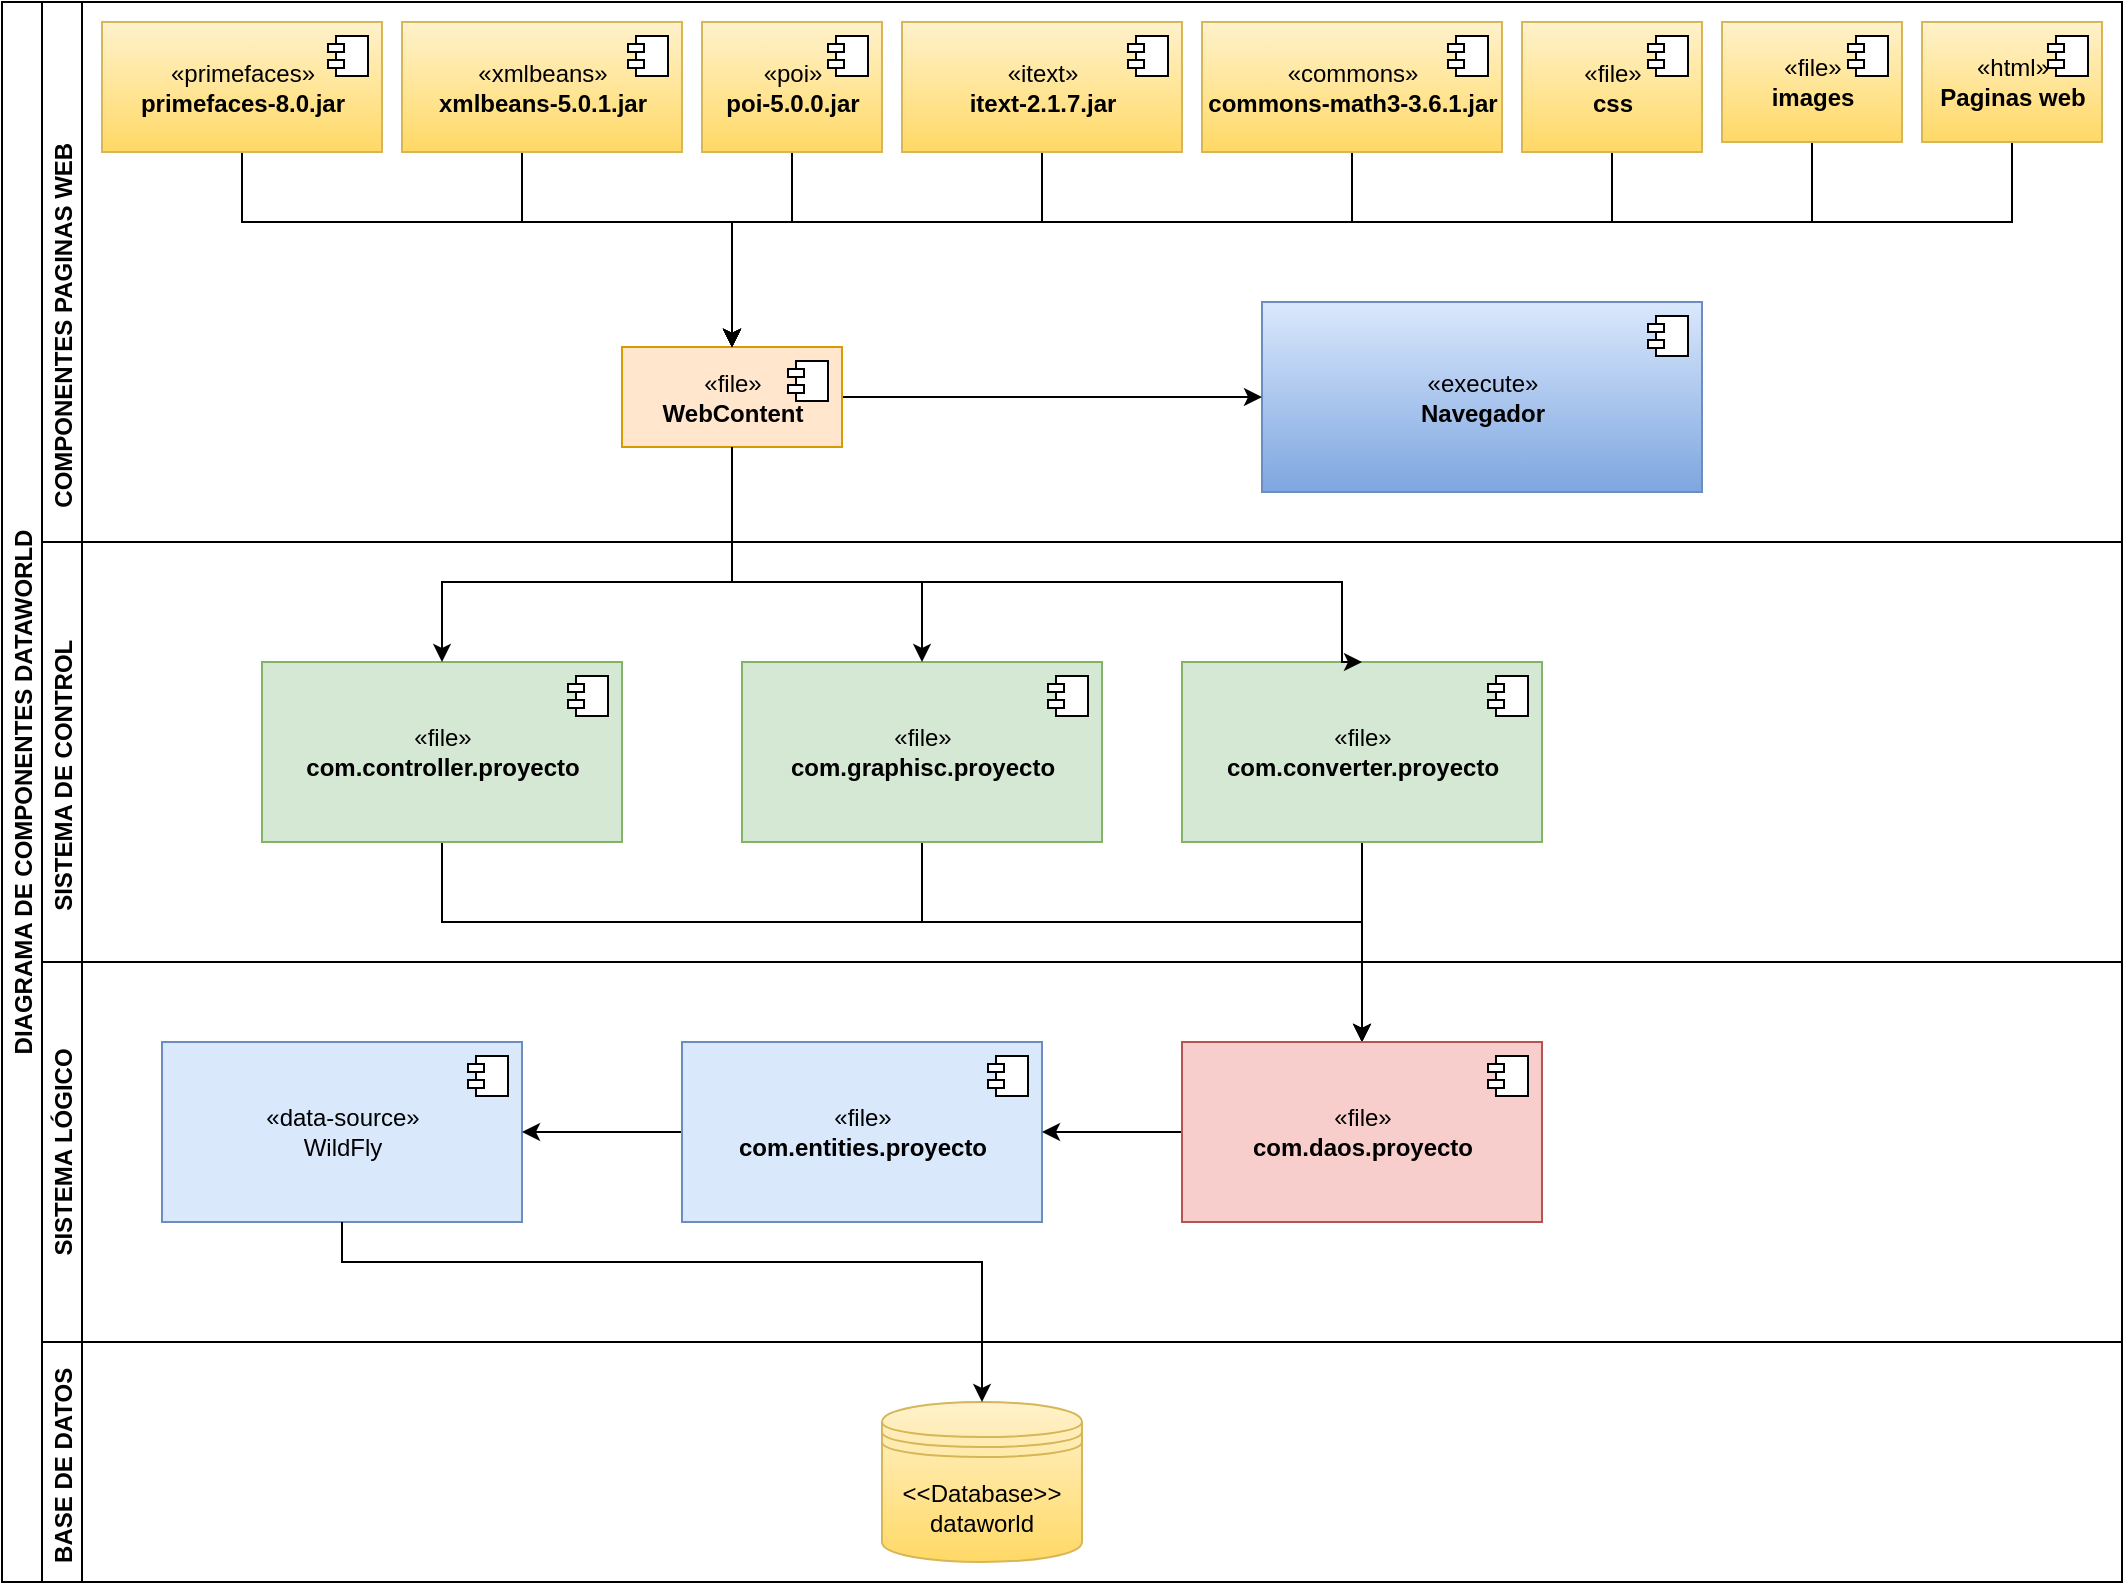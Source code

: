 <mxfile version="14.9.0" type="github"><diagram id="EGxaWmysoy0ssl3Vf34y" name="Page-1"><mxGraphModel dx="1212" dy="567" grid="1" gridSize="10" guides="1" tooltips="1" connect="1" arrows="1" fold="1" page="1" pageScale="1" pageWidth="827" pageHeight="1169" math="0" shadow="0"><root><mxCell id="0"/><mxCell id="1" parent="0"/><mxCell id="JQB6wq_ms1pXq77uTco2-26" value="DIAGRAMA DE COMPONENTES DATAWORLD" style="swimlane;childLayout=stackLayout;resizeParent=1;resizeParentMax=0;horizontal=0;startSize=20;horizontalStack=0;" vertex="1" parent="1"><mxGeometry x="200" y="130" width="1060" height="790" as="geometry"/></mxCell><mxCell id="JQB6wq_ms1pXq77uTco2-27" value="                                                                                                                                            COMPONENTES PAGINAS WEB" style="swimlane;startSize=20;horizontal=0;" vertex="1" parent="JQB6wq_ms1pXq77uTco2-26"><mxGeometry x="20" width="1040" height="790" as="geometry"/></mxCell><mxCell id="JQB6wq_ms1pXq77uTco2-33" value="«execute»&lt;br&gt;&lt;b&gt;Navegador&lt;/b&gt;" style="html=1;dropTarget=0;gradientColor=#7ea6e0;fillColor=#dae8fc;strokeColor=#6c8ebf;" vertex="1" parent="JQB6wq_ms1pXq77uTco2-27"><mxGeometry x="610" y="150" width="220" height="95" as="geometry"/></mxCell><mxCell id="JQB6wq_ms1pXq77uTco2-34" value="" style="shape=module;jettyWidth=8;jettyHeight=4;" vertex="1" parent="JQB6wq_ms1pXq77uTco2-33"><mxGeometry x="1" width="20" height="20" relative="1" as="geometry"><mxPoint x="-27" y="7" as="offset"/></mxGeometry></mxCell><mxCell id="JQB6wq_ms1pXq77uTco2-55" style="edgeStyle=orthogonalEdgeStyle;rounded=0;orthogonalLoop=1;jettySize=auto;html=1;entryX=0;entryY=0.5;entryDx=0;entryDy=0;" edge="1" parent="JQB6wq_ms1pXq77uTco2-27" source="JQB6wq_ms1pXq77uTco2-35" target="JQB6wq_ms1pXq77uTco2-33"><mxGeometry relative="1" as="geometry"/></mxCell><mxCell id="JQB6wq_ms1pXq77uTco2-35" value="«file»&lt;br&gt;&lt;b&gt;WebContent&lt;/b&gt;" style="html=1;dropTarget=0;fillColor=#ffe6cc;strokeColor=#d79b00;" vertex="1" parent="JQB6wq_ms1pXq77uTco2-27"><mxGeometry x="290" y="172.5" width="110" height="50" as="geometry"/></mxCell><mxCell id="JQB6wq_ms1pXq77uTco2-36" value="" style="shape=module;jettyWidth=8;jettyHeight=4;" vertex="1" parent="JQB6wq_ms1pXq77uTco2-35"><mxGeometry x="1" width="20" height="20" relative="1" as="geometry"><mxPoint x="-27" y="7" as="offset"/></mxGeometry></mxCell><mxCell id="JQB6wq_ms1pXq77uTco2-139" style="edgeStyle=orthogonalEdgeStyle;rounded=0;orthogonalLoop=1;jettySize=auto;html=1;entryX=0.5;entryY=0;entryDx=0;entryDy=0;" edge="1" parent="JQB6wq_ms1pXq77uTco2-27" source="JQB6wq_ms1pXq77uTco2-43" target="JQB6wq_ms1pXq77uTco2-35"><mxGeometry relative="1" as="geometry"><Array as="points"><mxPoint x="100" y="110"/><mxPoint x="345" y="110"/></Array></mxGeometry></mxCell><mxCell id="JQB6wq_ms1pXq77uTco2-43" value="«primefaces»&lt;br&gt;&lt;b&gt;primefaces-8.0.jar&lt;/b&gt;" style="html=1;dropTarget=0;gradientColor=#ffd966;fillColor=#fff2cc;strokeColor=#d6b656;" vertex="1" parent="JQB6wq_ms1pXq77uTco2-27"><mxGeometry x="30" y="10" width="140" height="65" as="geometry"/></mxCell><mxCell id="JQB6wq_ms1pXq77uTco2-44" value="" style="shape=module;jettyWidth=8;jettyHeight=4;" vertex="1" parent="JQB6wq_ms1pXq77uTco2-43"><mxGeometry x="1" width="20" height="20" relative="1" as="geometry"><mxPoint x="-27" y="7" as="offset"/></mxGeometry></mxCell><mxCell id="JQB6wq_ms1pXq77uTco2-144" style="edgeStyle=orthogonalEdgeStyle;rounded=0;orthogonalLoop=1;jettySize=auto;html=1;entryX=0.5;entryY=0;entryDx=0;entryDy=0;" edge="1" parent="JQB6wq_ms1pXq77uTco2-27" source="JQB6wq_ms1pXq77uTco2-51" target="JQB6wq_ms1pXq77uTco2-35"><mxGeometry relative="1" as="geometry"><Array as="points"><mxPoint x="885" y="110"/><mxPoint x="345" y="110"/></Array></mxGeometry></mxCell><mxCell id="JQB6wq_ms1pXq77uTco2-51" value="«file»&lt;br&gt;&lt;b&gt;images&lt;/b&gt;" style="html=1;dropTarget=0;gradientColor=#ffd966;fillColor=#fff2cc;strokeColor=#d6b656;" vertex="1" parent="JQB6wq_ms1pXq77uTco2-27"><mxGeometry x="840" y="10" width="90" height="60" as="geometry"/></mxCell><mxCell id="JQB6wq_ms1pXq77uTco2-52" value="" style="shape=module;jettyWidth=8;jettyHeight=4;" vertex="1" parent="JQB6wq_ms1pXq77uTco2-51"><mxGeometry x="1" width="20" height="20" relative="1" as="geometry"><mxPoint x="-27" y="7" as="offset"/></mxGeometry></mxCell><mxCell id="JQB6wq_ms1pXq77uTco2-28" value="                                                                                      SISTEMA DE CONTROL" style="swimlane;startSize=20;horizontal=0;" vertex="1" parent="JQB6wq_ms1pXq77uTco2-27"><mxGeometry y="270" width="1040" height="520" as="geometry"><mxRectangle y="270" width="50" height="40" as="alternateBounds"/></mxGeometry></mxCell><mxCell id="JQB6wq_ms1pXq77uTco2-72" style="edgeStyle=orthogonalEdgeStyle;rounded=0;orthogonalLoop=1;jettySize=auto;html=1;entryX=0.5;entryY=0;entryDx=0;entryDy=0;" edge="1" parent="JQB6wq_ms1pXq77uTco2-28" source="JQB6wq_ms1pXq77uTco2-45" target="JQB6wq_ms1pXq77uTco2-41"><mxGeometry relative="1" as="geometry"><Array as="points"><mxPoint x="200" y="190"/><mxPoint x="660" y="190"/></Array></mxGeometry></mxCell><mxCell id="JQB6wq_ms1pXq77uTco2-45" value="«file»&lt;br&gt;&lt;b&gt;com.controller.proyecto&lt;/b&gt;" style="html=1;dropTarget=0;fillColor=#d5e8d4;strokeColor=#82b366;" vertex="1" parent="JQB6wq_ms1pXq77uTco2-28"><mxGeometry x="110" y="60" width="180" height="90" as="geometry"/></mxCell><mxCell id="JQB6wq_ms1pXq77uTco2-46" value="" style="shape=module;jettyWidth=8;jettyHeight=4;" vertex="1" parent="JQB6wq_ms1pXq77uTco2-45"><mxGeometry x="1" width="20" height="20" relative="1" as="geometry"><mxPoint x="-27" y="7" as="offset"/></mxGeometry></mxCell><mxCell id="JQB6wq_ms1pXq77uTco2-71" style="edgeStyle=orthogonalEdgeStyle;rounded=0;orthogonalLoop=1;jettySize=auto;html=1;entryX=0.5;entryY=0;entryDx=0;entryDy=0;" edge="1" parent="JQB6wq_ms1pXq77uTco2-28" source="JQB6wq_ms1pXq77uTco2-47" target="JQB6wq_ms1pXq77uTco2-41"><mxGeometry relative="1" as="geometry"><Array as="points"><mxPoint x="440" y="190"/><mxPoint x="660" y="190"/></Array></mxGeometry></mxCell><mxCell id="JQB6wq_ms1pXq77uTco2-47" value="«file»&lt;br&gt;&lt;b&gt;com.graphisc.proyecto&lt;/b&gt;" style="html=1;dropTarget=0;fillColor=#d5e8d4;strokeColor=#82b366;" vertex="1" parent="JQB6wq_ms1pXq77uTco2-28"><mxGeometry x="350" y="60" width="180" height="90" as="geometry"/></mxCell><mxCell id="JQB6wq_ms1pXq77uTco2-48" value="" style="shape=module;jettyWidth=8;jettyHeight=4;" vertex="1" parent="JQB6wq_ms1pXq77uTco2-47"><mxGeometry x="1" width="20" height="20" relative="1" as="geometry"><mxPoint x="-27" y="7" as="offset"/></mxGeometry></mxCell><mxCell id="JQB6wq_ms1pXq77uTco2-70" style="edgeStyle=orthogonalEdgeStyle;rounded=0;orthogonalLoop=1;jettySize=auto;html=1;" edge="1" parent="JQB6wq_ms1pXq77uTco2-28" source="JQB6wq_ms1pXq77uTco2-49" target="JQB6wq_ms1pXq77uTco2-41"><mxGeometry relative="1" as="geometry"><Array as="points"><mxPoint x="660" y="180"/><mxPoint x="660" y="180"/></Array></mxGeometry></mxCell><mxCell id="JQB6wq_ms1pXq77uTco2-49" value="«file»&lt;br&gt;&lt;b&gt;com.converter.proyecto&lt;/b&gt;" style="html=1;dropTarget=0;fillColor=#d5e8d4;strokeColor=#82b366;" vertex="1" parent="JQB6wq_ms1pXq77uTco2-28"><mxGeometry x="570" y="60" width="180" height="90" as="geometry"/></mxCell><mxCell id="JQB6wq_ms1pXq77uTco2-50" value="" style="shape=module;jettyWidth=8;jettyHeight=4;" vertex="1" parent="JQB6wq_ms1pXq77uTco2-49"><mxGeometry x="1" width="20" height="20" relative="1" as="geometry"><mxPoint x="-27" y="7" as="offset"/></mxGeometry></mxCell><mxCell id="JQB6wq_ms1pXq77uTco2-31" value="BASE DE DATOS " style="swimlane;startSize=20;horizontal=0;" vertex="1" parent="JQB6wq_ms1pXq77uTco2-28"><mxGeometry y="400" width="1040" height="120" as="geometry"><mxRectangle y="400" width="30" height="120" as="alternateBounds"/></mxGeometry></mxCell><mxCell id="JQB6wq_ms1pXq77uTco2-32" value="&amp;lt;&amp;lt;Database&amp;gt;&amp;gt;&lt;br&gt;dataworld" style="shape=datastore;whiteSpace=wrap;html=1;fillColor=#fff2cc;strokeColor=#d6b656;gradientColor=#ffd966;" vertex="1" parent="JQB6wq_ms1pXq77uTco2-31"><mxGeometry x="420" y="30" width="100" height="80" as="geometry"/></mxCell><mxCell id="JQB6wq_ms1pXq77uTco2-29" value="SISTEMA LÓGICO" style="swimlane;startSize=20;horizontal=0;" vertex="1" parent="JQB6wq_ms1pXq77uTco2-31"><mxGeometry y="-190" width="1040" height="190" as="geometry"><mxRectangle y="-190" width="50" height="40" as="alternateBounds"/></mxGeometry></mxCell><mxCell id="JQB6wq_ms1pXq77uTco2-37" value="«data-source»&lt;br&gt;WildFly" style="html=1;dropTarget=0;fillColor=#dae8fc;strokeColor=#6c8ebf;" vertex="1" parent="JQB6wq_ms1pXq77uTco2-29"><mxGeometry x="60" y="40" width="180" height="90" as="geometry"/></mxCell><mxCell id="JQB6wq_ms1pXq77uTco2-38" value="" style="shape=module;jettyWidth=8;jettyHeight=4;" vertex="1" parent="JQB6wq_ms1pXq77uTco2-37"><mxGeometry x="1" width="20" height="20" relative="1" as="geometry"><mxPoint x="-27" y="7" as="offset"/></mxGeometry></mxCell><mxCell id="JQB6wq_ms1pXq77uTco2-75" style="edgeStyle=orthogonalEdgeStyle;rounded=0;orthogonalLoop=1;jettySize=auto;html=1;entryX=1;entryY=0.5;entryDx=0;entryDy=0;" edge="1" parent="JQB6wq_ms1pXq77uTco2-29" source="JQB6wq_ms1pXq77uTco2-39" target="JQB6wq_ms1pXq77uTco2-37"><mxGeometry relative="1" as="geometry"/></mxCell><mxCell id="JQB6wq_ms1pXq77uTco2-39" value="«file»&lt;br&gt;&lt;b&gt;com.entities.proyecto&lt;/b&gt;" style="html=1;dropTarget=0;fillColor=#dae8fc;strokeColor=#6c8ebf;" vertex="1" parent="JQB6wq_ms1pXq77uTco2-29"><mxGeometry x="320" y="40" width="180" height="90" as="geometry"/></mxCell><mxCell id="JQB6wq_ms1pXq77uTco2-40" value="" style="shape=module;jettyWidth=8;jettyHeight=4;" vertex="1" parent="JQB6wq_ms1pXq77uTco2-39"><mxGeometry x="1" width="20" height="20" relative="1" as="geometry"><mxPoint x="-27" y="7" as="offset"/></mxGeometry></mxCell><mxCell id="JQB6wq_ms1pXq77uTco2-73" style="edgeStyle=orthogonalEdgeStyle;rounded=0;orthogonalLoop=1;jettySize=auto;html=1;entryX=1;entryY=0.5;entryDx=0;entryDy=0;" edge="1" parent="JQB6wq_ms1pXq77uTco2-29" source="JQB6wq_ms1pXq77uTco2-41" target="JQB6wq_ms1pXq77uTco2-39"><mxGeometry relative="1" as="geometry"/></mxCell><mxCell id="JQB6wq_ms1pXq77uTco2-41" value="«file»&lt;br&gt;&lt;b&gt;com.daos.proyecto&lt;/b&gt;" style="html=1;dropTarget=0;fillColor=#f8cecc;strokeColor=#b85450;" vertex="1" parent="JQB6wq_ms1pXq77uTco2-29"><mxGeometry x="570" y="40" width="180" height="90" as="geometry"/></mxCell><mxCell id="JQB6wq_ms1pXq77uTco2-42" value="" style="shape=module;jettyWidth=8;jettyHeight=4;" vertex="1" parent="JQB6wq_ms1pXq77uTco2-41"><mxGeometry x="1" width="20" height="20" relative="1" as="geometry"><mxPoint x="-27" y="7" as="offset"/></mxGeometry></mxCell><mxCell id="JQB6wq_ms1pXq77uTco2-76" style="edgeStyle=orthogonalEdgeStyle;rounded=0;orthogonalLoop=1;jettySize=auto;html=1;" edge="1" parent="JQB6wq_ms1pXq77uTco2-31" source="JQB6wq_ms1pXq77uTco2-37" target="JQB6wq_ms1pXq77uTco2-32"><mxGeometry relative="1" as="geometry"><Array as="points"><mxPoint x="150" y="-40"/><mxPoint x="470" y="-40"/></Array></mxGeometry></mxCell><mxCell id="JQB6wq_ms1pXq77uTco2-59" style="edgeStyle=orthogonalEdgeStyle;rounded=0;orthogonalLoop=1;jettySize=auto;html=1;entryX=0.5;entryY=0;entryDx=0;entryDy=0;" edge="1" parent="JQB6wq_ms1pXq77uTco2-27" source="JQB6wq_ms1pXq77uTco2-35" target="JQB6wq_ms1pXq77uTco2-45"><mxGeometry relative="1" as="geometry"><Array as="points"><mxPoint x="345" y="290"/><mxPoint x="200" y="290"/></Array></mxGeometry></mxCell><mxCell id="JQB6wq_ms1pXq77uTco2-60" style="edgeStyle=orthogonalEdgeStyle;rounded=0;orthogonalLoop=1;jettySize=auto;html=1;" edge="1" parent="JQB6wq_ms1pXq77uTco2-27" source="JQB6wq_ms1pXq77uTco2-35" target="JQB6wq_ms1pXq77uTco2-47"><mxGeometry relative="1" as="geometry"><Array as="points"><mxPoint x="345" y="290"/><mxPoint x="440" y="290"/></Array></mxGeometry></mxCell><mxCell id="JQB6wq_ms1pXq77uTco2-61" style="edgeStyle=orthogonalEdgeStyle;rounded=0;orthogonalLoop=1;jettySize=auto;html=1;entryX=0.5;entryY=0;entryDx=0;entryDy=0;" edge="1" parent="JQB6wq_ms1pXq77uTco2-27" source="JQB6wq_ms1pXq77uTco2-35" target="JQB6wq_ms1pXq77uTco2-49"><mxGeometry relative="1" as="geometry"><Array as="points"><mxPoint x="345" y="290"/><mxPoint x="650" y="290"/><mxPoint x="650" y="330"/></Array></mxGeometry></mxCell><mxCell id="JQB6wq_ms1pXq77uTco2-122" style="edgeStyle=orthogonalEdgeStyle;rounded=0;orthogonalLoop=1;jettySize=auto;html=1;" edge="1" parent="JQB6wq_ms1pXq77uTco2-27" source="JQB6wq_ms1pXq77uTco2-117" target="JQB6wq_ms1pXq77uTco2-35"><mxGeometry relative="1" as="geometry"><Array as="points"><mxPoint x="240" y="110"/><mxPoint x="345" y="110"/></Array></mxGeometry></mxCell><mxCell id="JQB6wq_ms1pXq77uTco2-117" value="«xmlbeans»&lt;br&gt;&lt;b&gt;xmlbeans-5.0.1.jar&lt;/b&gt;" style="html=1;dropTarget=0;gradientColor=#ffd966;fillColor=#fff2cc;strokeColor=#d6b656;" vertex="1" parent="JQB6wq_ms1pXq77uTco2-27"><mxGeometry x="180" y="10" width="140" height="65" as="geometry"/></mxCell><mxCell id="JQB6wq_ms1pXq77uTco2-118" value="" style="shape=module;jettyWidth=8;jettyHeight=4;" vertex="1" parent="JQB6wq_ms1pXq77uTco2-117"><mxGeometry x="1" width="20" height="20" relative="1" as="geometry"><mxPoint x="-27" y="7" as="offset"/></mxGeometry></mxCell><mxCell id="JQB6wq_ms1pXq77uTco2-142" style="edgeStyle=orthogonalEdgeStyle;rounded=0;orthogonalLoop=1;jettySize=auto;html=1;entryX=0.5;entryY=0;entryDx=0;entryDy=0;" edge="1" parent="JQB6wq_ms1pXq77uTco2-27" source="JQB6wq_ms1pXq77uTco2-124" target="JQB6wq_ms1pXq77uTco2-35"><mxGeometry relative="1" as="geometry"><Array as="points"><mxPoint x="655" y="110"/><mxPoint x="345" y="110"/></Array></mxGeometry></mxCell><mxCell id="JQB6wq_ms1pXq77uTco2-124" value="«commons»&lt;br&gt;&lt;b&gt;commons-math3-3.6.1.jar&lt;/b&gt;" style="html=1;dropTarget=0;gradientColor=#ffd966;fillColor=#fff2cc;strokeColor=#d6b656;" vertex="1" parent="JQB6wq_ms1pXq77uTco2-27"><mxGeometry x="580" y="10" width="150" height="65" as="geometry"/></mxCell><mxCell id="JQB6wq_ms1pXq77uTco2-125" value="" style="shape=module;jettyWidth=8;jettyHeight=4;" vertex="1" parent="JQB6wq_ms1pXq77uTco2-124"><mxGeometry x="1" width="20" height="20" relative="1" as="geometry"><mxPoint x="-27" y="7" as="offset"/></mxGeometry></mxCell><mxCell id="JQB6wq_ms1pXq77uTco2-141" style="edgeStyle=orthogonalEdgeStyle;rounded=0;orthogonalLoop=1;jettySize=auto;html=1;entryX=0.5;entryY=0;entryDx=0;entryDy=0;" edge="1" parent="JQB6wq_ms1pXq77uTco2-27" source="JQB6wq_ms1pXq77uTco2-127" target="JQB6wq_ms1pXq77uTco2-35"><mxGeometry relative="1" as="geometry"><Array as="points"><mxPoint x="500" y="110"/><mxPoint x="345" y="110"/></Array></mxGeometry></mxCell><mxCell id="JQB6wq_ms1pXq77uTco2-127" value="«itext»&lt;br&gt;&lt;b&gt;itext-2.1.7.jar&lt;/b&gt;" style="html=1;dropTarget=0;gradientColor=#ffd966;fillColor=#fff2cc;strokeColor=#d6b656;" vertex="1" parent="JQB6wq_ms1pXq77uTco2-27"><mxGeometry x="430" y="10" width="140" height="65" as="geometry"/></mxCell><mxCell id="JQB6wq_ms1pXq77uTco2-128" value="" style="shape=module;jettyWidth=8;jettyHeight=4;" vertex="1" parent="JQB6wq_ms1pXq77uTco2-127"><mxGeometry x="1" width="20" height="20" relative="1" as="geometry"><mxPoint x="-27" y="7" as="offset"/></mxGeometry></mxCell><mxCell id="JQB6wq_ms1pXq77uTco2-145" style="edgeStyle=orthogonalEdgeStyle;rounded=0;orthogonalLoop=1;jettySize=auto;html=1;entryX=0.5;entryY=0;entryDx=0;entryDy=0;" edge="1" parent="JQB6wq_ms1pXq77uTco2-27" source="JQB6wq_ms1pXq77uTco2-130" target="JQB6wq_ms1pXq77uTco2-35"><mxGeometry relative="1" as="geometry"><Array as="points"><mxPoint x="985" y="110"/><mxPoint x="345" y="110"/></Array></mxGeometry></mxCell><mxCell id="JQB6wq_ms1pXq77uTco2-130" value="«html»&lt;br&gt;&lt;b&gt;Paginas web&lt;/b&gt;" style="html=1;dropTarget=0;gradientColor=#ffd966;fillColor=#fff2cc;strokeColor=#d6b656;" vertex="1" parent="JQB6wq_ms1pXq77uTco2-27"><mxGeometry x="940" y="10" width="90" height="60" as="geometry"/></mxCell><mxCell id="JQB6wq_ms1pXq77uTco2-131" value="" style="shape=module;jettyWidth=8;jettyHeight=4;" vertex="1" parent="JQB6wq_ms1pXq77uTco2-130"><mxGeometry x="1" width="20" height="20" relative="1" as="geometry"><mxPoint x="-27" y="7" as="offset"/></mxGeometry></mxCell><mxCell id="JQB6wq_ms1pXq77uTco2-146" style="edgeStyle=orthogonalEdgeStyle;rounded=0;orthogonalLoop=1;jettySize=auto;html=1;entryX=0.5;entryY=0;entryDx=0;entryDy=0;" edge="1" parent="JQB6wq_ms1pXq77uTco2-27" source="JQB6wq_ms1pXq77uTco2-135" target="JQB6wq_ms1pXq77uTco2-35"><mxGeometry relative="1" as="geometry"><Array as="points"><mxPoint x="375" y="110"/><mxPoint x="345" y="110"/></Array></mxGeometry></mxCell><mxCell id="JQB6wq_ms1pXq77uTco2-135" value="«poi»&lt;br&gt;&lt;b&gt;poi-5.0.0.jar&lt;/b&gt;" style="html=1;dropTarget=0;gradientColor=#ffd966;fillColor=#fff2cc;strokeColor=#d6b656;" vertex="1" parent="JQB6wq_ms1pXq77uTco2-27"><mxGeometry x="330" y="10" width="90" height="65" as="geometry"/></mxCell><mxCell id="JQB6wq_ms1pXq77uTco2-136" value="" style="shape=module;jettyWidth=8;jettyHeight=4;" vertex="1" parent="JQB6wq_ms1pXq77uTco2-135"><mxGeometry x="1" width="20" height="20" relative="1" as="geometry"><mxPoint x="-27" y="7" as="offset"/></mxGeometry></mxCell><mxCell id="JQB6wq_ms1pXq77uTco2-143" style="edgeStyle=orthogonalEdgeStyle;rounded=0;orthogonalLoop=1;jettySize=auto;html=1;entryX=0.5;entryY=0;entryDx=0;entryDy=0;" edge="1" parent="JQB6wq_ms1pXq77uTco2-27" source="JQB6wq_ms1pXq77uTco2-137" target="JQB6wq_ms1pXq77uTco2-35"><mxGeometry relative="1" as="geometry"><Array as="points"><mxPoint x="785" y="110"/><mxPoint x="345" y="110"/></Array></mxGeometry></mxCell><mxCell id="JQB6wq_ms1pXq77uTco2-137" value="«file»&lt;br&gt;&lt;b&gt;css&lt;/b&gt;" style="html=1;dropTarget=0;gradientColor=#ffd966;fillColor=#fff2cc;strokeColor=#d6b656;" vertex="1" parent="JQB6wq_ms1pXq77uTco2-27"><mxGeometry x="740" y="10" width="90" height="65" as="geometry"/></mxCell><mxCell id="JQB6wq_ms1pXq77uTco2-138" value="" style="shape=module;jettyWidth=8;jettyHeight=4;" vertex="1" parent="JQB6wq_ms1pXq77uTco2-137"><mxGeometry x="1" width="20" height="20" relative="1" as="geometry"><mxPoint x="-27" y="7" as="offset"/></mxGeometry></mxCell></root></mxGraphModel></diagram></mxfile>